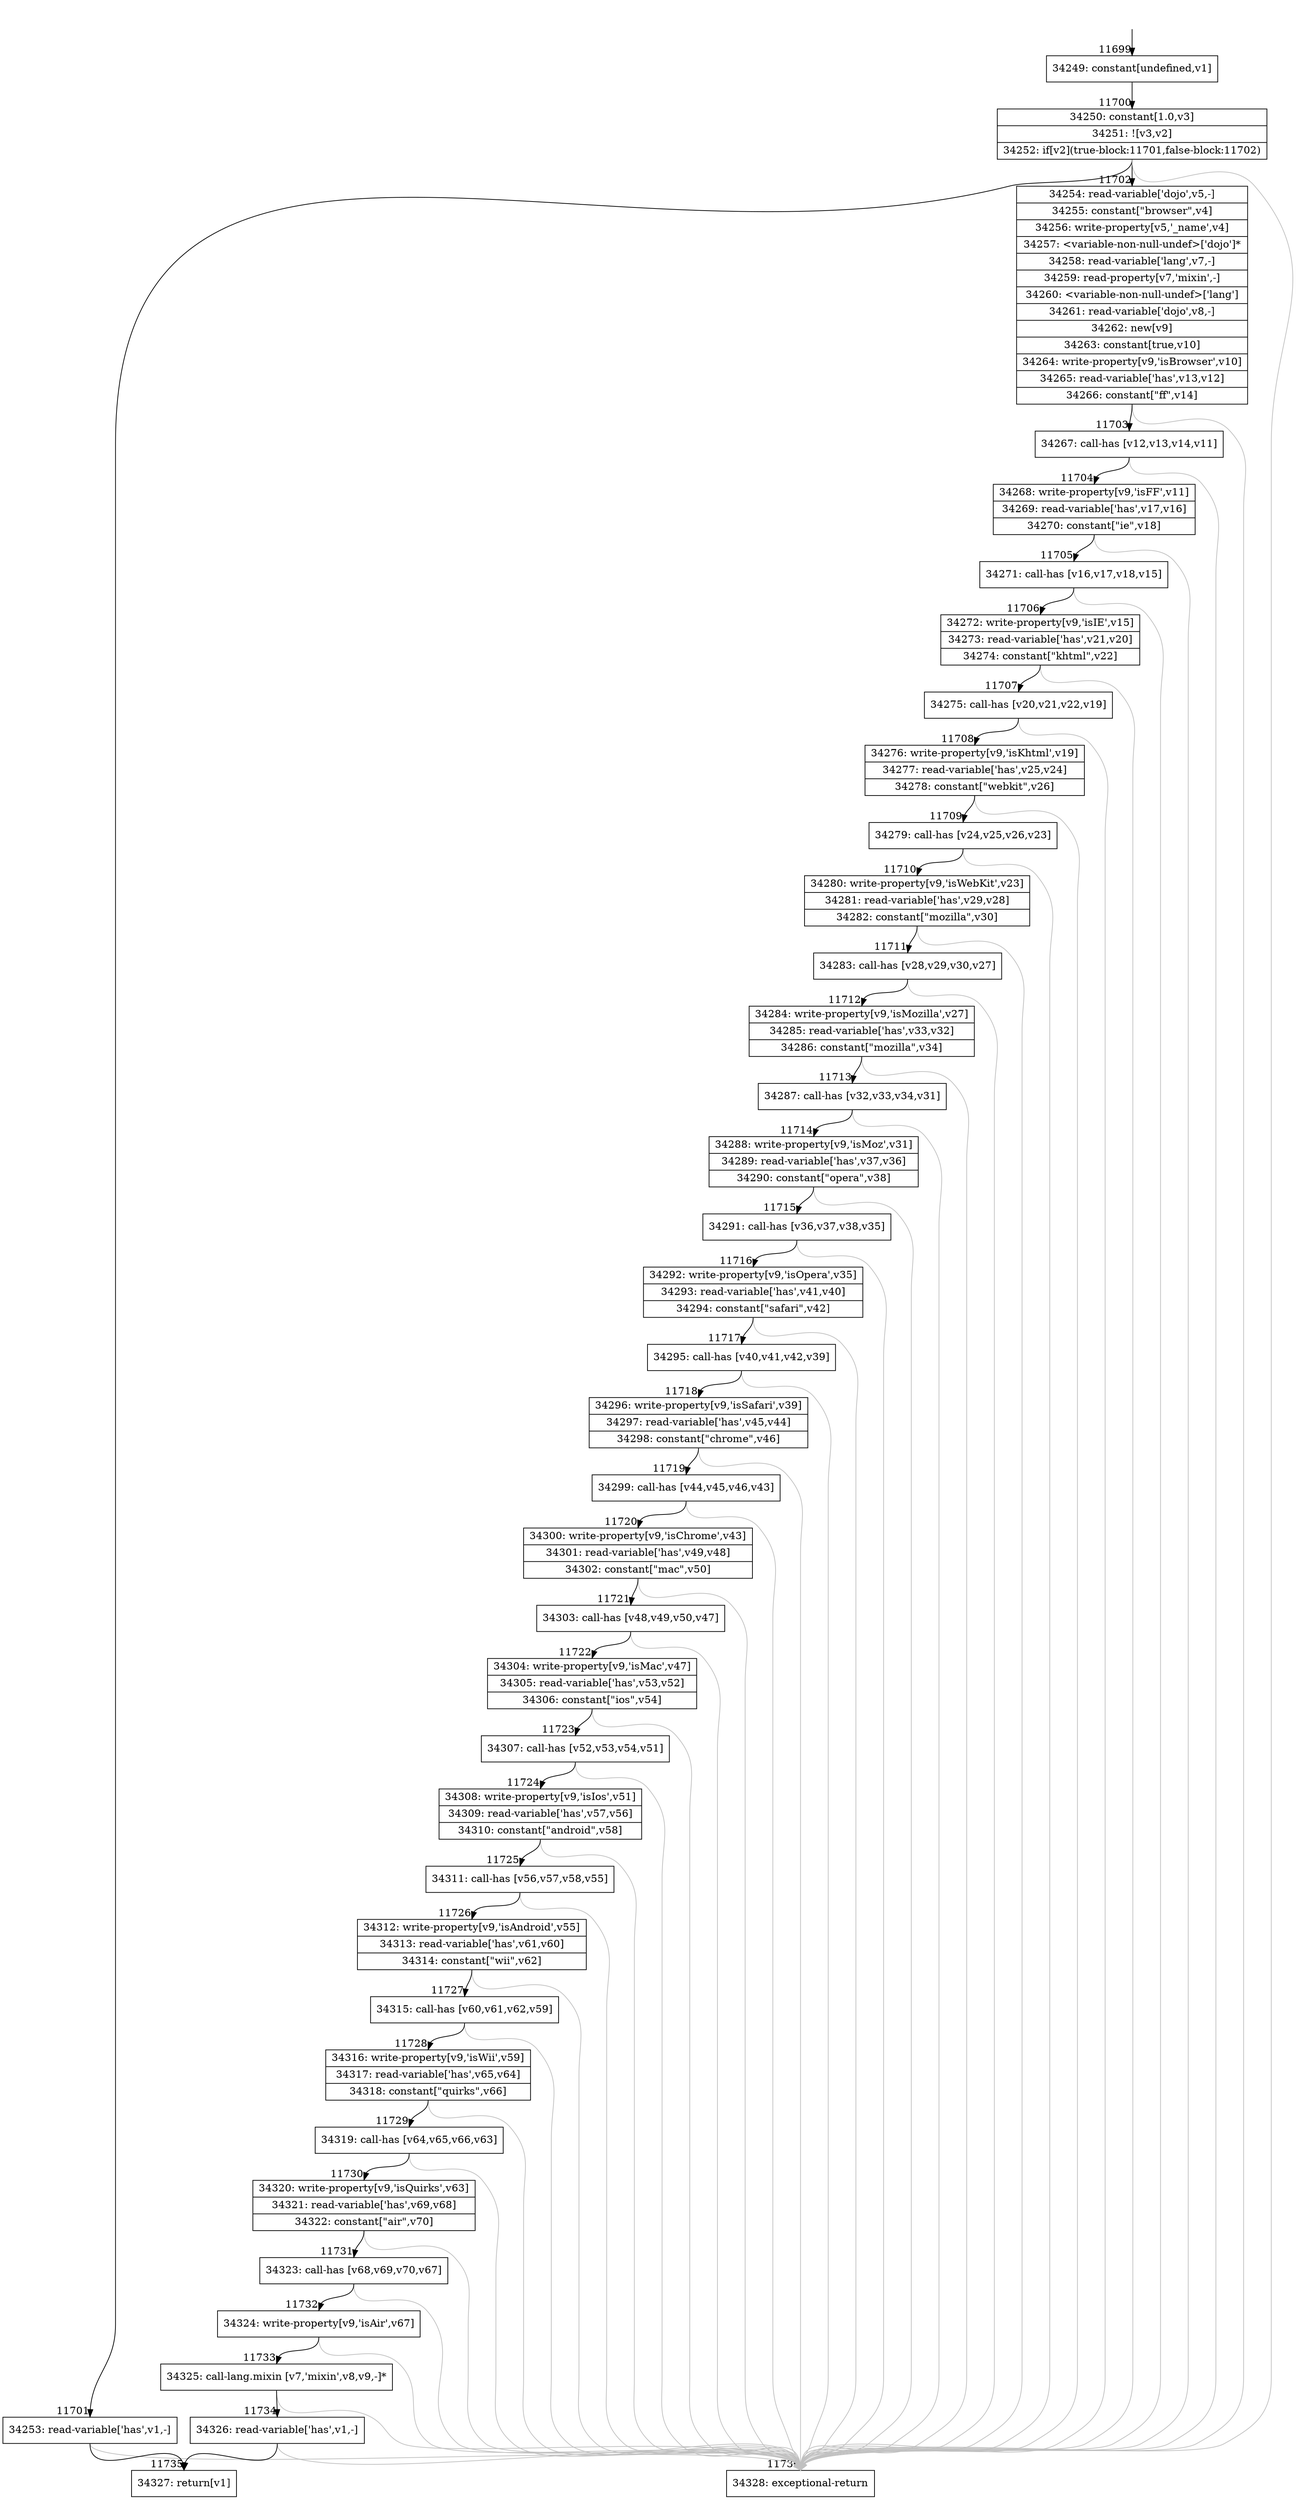 digraph {
rankdir="TD"
BB_entry868[shape=none,label=""];
BB_entry868 -> BB11699 [tailport=s, headport=n, headlabel="    11699"]
BB11699 [shape=record label="{34249: constant[undefined,v1]}" ] 
BB11699 -> BB11700 [tailport=s, headport=n, headlabel="      11700"]
BB11700 [shape=record label="{34250: constant[1.0,v3]|34251: ![v3,v2]|34252: if[v2](true-block:11701,false-block:11702)}" ] 
BB11700 -> BB11701 [tailport=s, headport=n, headlabel="      11701"]
BB11700 -> BB11702 [tailport=s, headport=n, headlabel="      11702"]
BB11700 -> BB11736 [tailport=s, headport=n, color=gray, headlabel="      11736"]
BB11701 [shape=record label="{34253: read-variable['has',v1,-]}" ] 
BB11701 -> BB11735 [tailport=s, headport=n, headlabel="      11735"]
BB11701 -> BB11736 [tailport=s, headport=n, color=gray]
BB11702 [shape=record label="{34254: read-variable['dojo',v5,-]|34255: constant[\"browser\",v4]|34256: write-property[v5,'_name',v4]|34257: \<variable-non-null-undef\>['dojo']*|34258: read-variable['lang',v7,-]|34259: read-property[v7,'mixin',-]|34260: \<variable-non-null-undef\>['lang']|34261: read-variable['dojo',v8,-]|34262: new[v9]|34263: constant[true,v10]|34264: write-property[v9,'isBrowser',v10]|34265: read-variable['has',v13,v12]|34266: constant[\"ff\",v14]}" ] 
BB11702 -> BB11703 [tailport=s, headport=n, headlabel="      11703"]
BB11702 -> BB11736 [tailport=s, headport=n, color=gray]
BB11703 [shape=record label="{34267: call-has [v12,v13,v14,v11]}" ] 
BB11703 -> BB11704 [tailport=s, headport=n, headlabel="      11704"]
BB11703 -> BB11736 [tailport=s, headport=n, color=gray]
BB11704 [shape=record label="{34268: write-property[v9,'isFF',v11]|34269: read-variable['has',v17,v16]|34270: constant[\"ie\",v18]}" ] 
BB11704 -> BB11705 [tailport=s, headport=n, headlabel="      11705"]
BB11704 -> BB11736 [tailport=s, headport=n, color=gray]
BB11705 [shape=record label="{34271: call-has [v16,v17,v18,v15]}" ] 
BB11705 -> BB11706 [tailport=s, headport=n, headlabel="      11706"]
BB11705 -> BB11736 [tailport=s, headport=n, color=gray]
BB11706 [shape=record label="{34272: write-property[v9,'isIE',v15]|34273: read-variable['has',v21,v20]|34274: constant[\"khtml\",v22]}" ] 
BB11706 -> BB11707 [tailport=s, headport=n, headlabel="      11707"]
BB11706 -> BB11736 [tailport=s, headport=n, color=gray]
BB11707 [shape=record label="{34275: call-has [v20,v21,v22,v19]}" ] 
BB11707 -> BB11708 [tailport=s, headport=n, headlabel="      11708"]
BB11707 -> BB11736 [tailport=s, headport=n, color=gray]
BB11708 [shape=record label="{34276: write-property[v9,'isKhtml',v19]|34277: read-variable['has',v25,v24]|34278: constant[\"webkit\",v26]}" ] 
BB11708 -> BB11709 [tailport=s, headport=n, headlabel="      11709"]
BB11708 -> BB11736 [tailport=s, headport=n, color=gray]
BB11709 [shape=record label="{34279: call-has [v24,v25,v26,v23]}" ] 
BB11709 -> BB11710 [tailport=s, headport=n, headlabel="      11710"]
BB11709 -> BB11736 [tailport=s, headport=n, color=gray]
BB11710 [shape=record label="{34280: write-property[v9,'isWebKit',v23]|34281: read-variable['has',v29,v28]|34282: constant[\"mozilla\",v30]}" ] 
BB11710 -> BB11711 [tailport=s, headport=n, headlabel="      11711"]
BB11710 -> BB11736 [tailport=s, headport=n, color=gray]
BB11711 [shape=record label="{34283: call-has [v28,v29,v30,v27]}" ] 
BB11711 -> BB11712 [tailport=s, headport=n, headlabel="      11712"]
BB11711 -> BB11736 [tailport=s, headport=n, color=gray]
BB11712 [shape=record label="{34284: write-property[v9,'isMozilla',v27]|34285: read-variable['has',v33,v32]|34286: constant[\"mozilla\",v34]}" ] 
BB11712 -> BB11713 [tailport=s, headport=n, headlabel="      11713"]
BB11712 -> BB11736 [tailport=s, headport=n, color=gray]
BB11713 [shape=record label="{34287: call-has [v32,v33,v34,v31]}" ] 
BB11713 -> BB11714 [tailport=s, headport=n, headlabel="      11714"]
BB11713 -> BB11736 [tailport=s, headport=n, color=gray]
BB11714 [shape=record label="{34288: write-property[v9,'isMoz',v31]|34289: read-variable['has',v37,v36]|34290: constant[\"opera\",v38]}" ] 
BB11714 -> BB11715 [tailport=s, headport=n, headlabel="      11715"]
BB11714 -> BB11736 [tailport=s, headport=n, color=gray]
BB11715 [shape=record label="{34291: call-has [v36,v37,v38,v35]}" ] 
BB11715 -> BB11716 [tailport=s, headport=n, headlabel="      11716"]
BB11715 -> BB11736 [tailport=s, headport=n, color=gray]
BB11716 [shape=record label="{34292: write-property[v9,'isOpera',v35]|34293: read-variable['has',v41,v40]|34294: constant[\"safari\",v42]}" ] 
BB11716 -> BB11717 [tailport=s, headport=n, headlabel="      11717"]
BB11716 -> BB11736 [tailport=s, headport=n, color=gray]
BB11717 [shape=record label="{34295: call-has [v40,v41,v42,v39]}" ] 
BB11717 -> BB11718 [tailport=s, headport=n, headlabel="      11718"]
BB11717 -> BB11736 [tailport=s, headport=n, color=gray]
BB11718 [shape=record label="{34296: write-property[v9,'isSafari',v39]|34297: read-variable['has',v45,v44]|34298: constant[\"chrome\",v46]}" ] 
BB11718 -> BB11719 [tailport=s, headport=n, headlabel="      11719"]
BB11718 -> BB11736 [tailport=s, headport=n, color=gray]
BB11719 [shape=record label="{34299: call-has [v44,v45,v46,v43]}" ] 
BB11719 -> BB11720 [tailport=s, headport=n, headlabel="      11720"]
BB11719 -> BB11736 [tailport=s, headport=n, color=gray]
BB11720 [shape=record label="{34300: write-property[v9,'isChrome',v43]|34301: read-variable['has',v49,v48]|34302: constant[\"mac\",v50]}" ] 
BB11720 -> BB11721 [tailport=s, headport=n, headlabel="      11721"]
BB11720 -> BB11736 [tailport=s, headport=n, color=gray]
BB11721 [shape=record label="{34303: call-has [v48,v49,v50,v47]}" ] 
BB11721 -> BB11722 [tailport=s, headport=n, headlabel="      11722"]
BB11721 -> BB11736 [tailport=s, headport=n, color=gray]
BB11722 [shape=record label="{34304: write-property[v9,'isMac',v47]|34305: read-variable['has',v53,v52]|34306: constant[\"ios\",v54]}" ] 
BB11722 -> BB11723 [tailport=s, headport=n, headlabel="      11723"]
BB11722 -> BB11736 [tailport=s, headport=n, color=gray]
BB11723 [shape=record label="{34307: call-has [v52,v53,v54,v51]}" ] 
BB11723 -> BB11724 [tailport=s, headport=n, headlabel="      11724"]
BB11723 -> BB11736 [tailport=s, headport=n, color=gray]
BB11724 [shape=record label="{34308: write-property[v9,'isIos',v51]|34309: read-variable['has',v57,v56]|34310: constant[\"android\",v58]}" ] 
BB11724 -> BB11725 [tailport=s, headport=n, headlabel="      11725"]
BB11724 -> BB11736 [tailport=s, headport=n, color=gray]
BB11725 [shape=record label="{34311: call-has [v56,v57,v58,v55]}" ] 
BB11725 -> BB11726 [tailport=s, headport=n, headlabel="      11726"]
BB11725 -> BB11736 [tailport=s, headport=n, color=gray]
BB11726 [shape=record label="{34312: write-property[v9,'isAndroid',v55]|34313: read-variable['has',v61,v60]|34314: constant[\"wii\",v62]}" ] 
BB11726 -> BB11727 [tailport=s, headport=n, headlabel="      11727"]
BB11726 -> BB11736 [tailport=s, headport=n, color=gray]
BB11727 [shape=record label="{34315: call-has [v60,v61,v62,v59]}" ] 
BB11727 -> BB11728 [tailport=s, headport=n, headlabel="      11728"]
BB11727 -> BB11736 [tailport=s, headport=n, color=gray]
BB11728 [shape=record label="{34316: write-property[v9,'isWii',v59]|34317: read-variable['has',v65,v64]|34318: constant[\"quirks\",v66]}" ] 
BB11728 -> BB11729 [tailport=s, headport=n, headlabel="      11729"]
BB11728 -> BB11736 [tailport=s, headport=n, color=gray]
BB11729 [shape=record label="{34319: call-has [v64,v65,v66,v63]}" ] 
BB11729 -> BB11730 [tailport=s, headport=n, headlabel="      11730"]
BB11729 -> BB11736 [tailport=s, headport=n, color=gray]
BB11730 [shape=record label="{34320: write-property[v9,'isQuirks',v63]|34321: read-variable['has',v69,v68]|34322: constant[\"air\",v70]}" ] 
BB11730 -> BB11731 [tailport=s, headport=n, headlabel="      11731"]
BB11730 -> BB11736 [tailport=s, headport=n, color=gray]
BB11731 [shape=record label="{34323: call-has [v68,v69,v70,v67]}" ] 
BB11731 -> BB11732 [tailport=s, headport=n, headlabel="      11732"]
BB11731 -> BB11736 [tailport=s, headport=n, color=gray]
BB11732 [shape=record label="{34324: write-property[v9,'isAir',v67]}" ] 
BB11732 -> BB11733 [tailport=s, headport=n, headlabel="      11733"]
BB11732 -> BB11736 [tailport=s, headport=n, color=gray]
BB11733 [shape=record label="{34325: call-lang.mixin [v7,'mixin',v8,v9,-]*}" ] 
BB11733 -> BB11734 [tailport=s, headport=n, headlabel="      11734"]
BB11733 -> BB11736 [tailport=s, headport=n, color=gray]
BB11734 [shape=record label="{34326: read-variable['has',v1,-]}" ] 
BB11734 -> BB11735 [tailport=s, headport=n]
BB11734 -> BB11736 [tailport=s, headport=n, color=gray]
BB11735 [shape=record label="{34327: return[v1]}" ] 
BB11736 [shape=record label="{34328: exceptional-return}" ] 
//#$~ 16320
}
